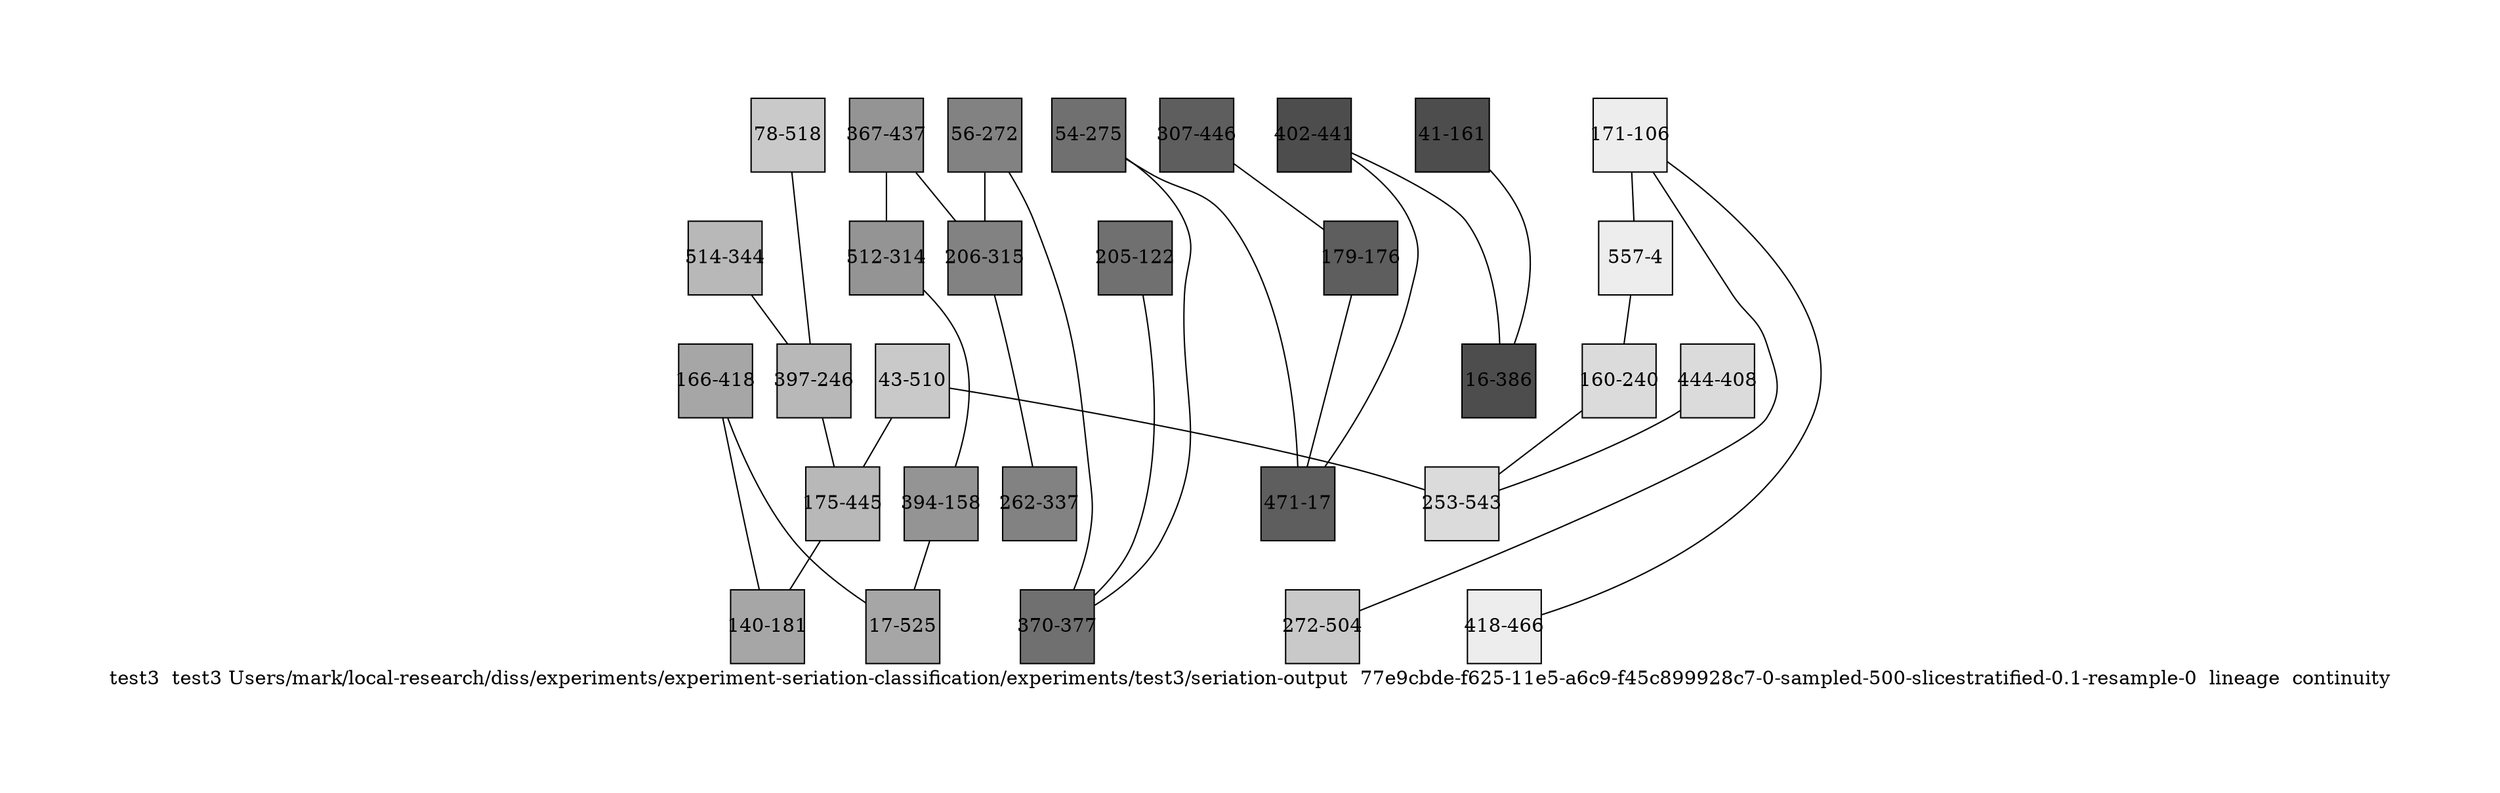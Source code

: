 strict graph "test3  test3 Users/mark/local-research/diss/experiments/experiment-seriation-classification/experiments/test3/seriation-output  77e9cbde-f625-11e5-a6c9-f45c899928c7-0-sampled-500-slicestratified-0.1-resample-0  lineage  continuity" {
labelloc=b;
ratio=auto;
pad="1.0";
label="test3  test3 Users/mark/local-research/diss/experiments/experiment-seriation-classification/experiments/test3/seriation-output  77e9cbde-f625-11e5-a6c9-f45c899928c7-0-sampled-500-slicestratified-0.1-resample-0  lineage  continuity";
node [fixedsize=true, width="0.75", shape=circle, style=filled, height="0.75"];
0 [xCoordinate="518.0", appears_in_slice=8, yCoordinate="78.0", colorscheme=x11, lineage_id=1, short_label="78-518", label="78-518", shape=square, cluster_id=1, fillcolor=grey79, id=0, size="462.491397109"];
1 [xCoordinate="106.0", appears_in_slice=10, yCoordinate="171.0", colorscheme=x11, lineage_id=1, short_label="171-106", label="171-106", shape=square, cluster_id=1, fillcolor=grey93, id=6, size="511.011699931"];
2 [xCoordinate="4.0", appears_in_slice=10, yCoordinate="557.0", colorscheme=x11, lineage_id=1, short_label="557-4", label="557-4", shape=square, cluster_id=1, fillcolor=grey93, id=2, size="516.173434274"];
3 [xCoordinate="275.0", appears_in_slice=3, yCoordinate="54.0", colorscheme=x11, lineage_id=1, short_label="54-275", label="54-275", shape=square, cluster_id=1, fillcolor=grey44, id=12, size="494.494150034"];
4 [xCoordinate="441.0", appears_in_slice=1, yCoordinate="402.0", colorscheme=x11, lineage_id=1, short_label="402-441", label="402-441", shape=square, cluster_id=1, fillcolor=grey30, id=3, size="507.914659326"];
5 [xCoordinate="418.0", appears_in_slice=6, yCoordinate="166.0", colorscheme=x11, lineage_id=1, short_label="166-418", label="166-418", shape=square, cluster_id=1, fillcolor=grey65, id=4, size="500.688231246"];
6 [xCoordinate="504.0", appears_in_slice=8, yCoordinate="272.0", colorscheme=x11, lineage_id=1, short_label="272-504", label="272-504", shape=square, cluster_id=1, fillcolor=grey79, id=5, size="502.752924983"];
7 [xCoordinate="446.0", appears_in_slice=2, yCoordinate="307.0", colorscheme=x11, lineage_id=1, short_label="307-446", label="307-446", shape=square, cluster_id=1, fillcolor=grey37, id=1, size="516.173434274"];
8 [xCoordinate="272.0", appears_in_slice=4, yCoordinate="56.0", colorscheme=x11, lineage_id=1, short_label="56-272", label="56-272", shape=square, cluster_id=1, fillcolor=grey51, id=14, size="516.173434274"];
9 [xCoordinate="437.0", appears_in_slice=5, yCoordinate="367.0", colorscheme=x11, lineage_id=1, short_label="367-437", label="367-437", shape=square, cluster_id=1, fillcolor=grey58, id=8, size="511.011699931"];
10 [xCoordinate="315.0", appears_in_slice=4, yCoordinate="206.0", colorscheme=x11, lineage_id=1, short_label="206-315", label="206-315", shape=square, cluster_id=1, fillcolor=grey51, id=9, size="507.914659326"];
11 [xCoordinate="161.0", appears_in_slice=1, yCoordinate="41.0", colorscheme=x11, lineage_id=1, short_label="41-161", label="41-161", shape=square, cluster_id=1, fillcolor=grey30, id=10, size="502.752924983"];
12 [xCoordinate="240.0", appears_in_slice=9, yCoordinate="160.0", colorscheme=x11, lineage_id=1, short_label="160-240", label="160-240", shape=square, cluster_id=1, fillcolor=grey86, id=11, size="499.655884377"];
13 [xCoordinate="314.0", appears_in_slice=5, yCoordinate="512.0", colorscheme=x11, lineage_id=1, short_label="512-314", label="512-314", shape=square, cluster_id=1, fillcolor=grey58, id=29, size="516.173434274"];
14 [xCoordinate="466.0", appears_in_slice=10, yCoordinate="418.0", colorscheme=x11, lineage_id=1, short_label="418-466", label="418-466", shape=square, cluster_id=1, fillcolor=grey93, id=13, size="516.173434274"];
15 [xCoordinate="344.0", appears_in_slice=7, yCoordinate="514.0", colorscheme=x11, lineage_id=1, short_label="514-344", label="514-344", shape=square, cluster_id=1, fillcolor=grey72, id=7, size="451.135581555"];
16 [xCoordinate="408.0", appears_in_slice=9, yCoordinate="444.0", colorscheme=x11, lineage_id=1, short_label="444-408", label="444-408", shape=square, cluster_id=1, fillcolor=grey86, id=15, size="516.173434274"];
17 [xCoordinate="246.0", appears_in_slice=7, yCoordinate="397.0", colorscheme=x11, lineage_id=1, short_label="397-246", label="397-246", shape=square, cluster_id=1, fillcolor=grey72, id=16, size="477.976600138"];
18 [xCoordinate="122.0", appears_in_slice=3, yCoordinate="205.0", colorscheme=x11, lineage_id=1, short_label="205-122", label="205-122", shape=square, cluster_id=1, fillcolor=grey44, id=17, size="514.108740537"];
19 [xCoordinate="158.0", appears_in_slice=5, yCoordinate="394.0", colorscheme=x11, lineage_id=1, short_label="394-158", label="394-158", shape=square, cluster_id=1, fillcolor=grey58, id=18, size="516.173434274"];
20 [xCoordinate="176.0", appears_in_slice=2, yCoordinate="179.0", colorscheme=x11, lineage_id=1, short_label="179-176", label="179-176", shape=square, cluster_id=1, fillcolor=grey37, id=19, size="509.979353063"];
21 [xCoordinate="525.0", appears_in_slice=6, yCoordinate="17.0", colorscheme=x11, lineage_id=1, short_label="17-525", label="17-525", shape=square, cluster_id=1, fillcolor=grey65, id=21, size="497.59119064"];
22 [xCoordinate="510.0", appears_in_slice=8, yCoordinate="43.0", colorscheme=x11, lineage_id=1, short_label="43-510", label="43-510", shape=square, cluster_id=1, fillcolor=grey79, id=22, size="421.197522368"];
23 [xCoordinate="17.0", appears_in_slice=2, yCoordinate="471.0", colorscheme=x11, lineage_id=1, short_label="471-17", label="471-17", shape=square, cluster_id=1, fillcolor=grey37, id=23, size="506.882312457"];
24 [xCoordinate="445.0", appears_in_slice=7, yCoordinate="175.0", colorscheme=x11, lineage_id=1, short_label="175-445", label="175-445", shape=square, cluster_id=1, fillcolor=grey72, id=24, size="484.170681349"];
25 [xCoordinate="386.0", appears_in_slice=1, yCoordinate="16.0", colorscheme=x11, lineage_id=1, short_label="16-386", label="16-386", shape=square, cluster_id=1, fillcolor=grey30, id=25, size="504.81761872"];
26 [xCoordinate="377.0", appears_in_slice=3, yCoordinate="370.0", colorscheme=x11, lineage_id=1, short_label="370-377", label="370-377", shape=square, cluster_id=1, fillcolor=grey44, id=26, size="507.914659326"];
27 [xCoordinate="181.0", appears_in_slice=6, yCoordinate="140.0", colorscheme=x11, lineage_id=1, short_label="140-181", label="140-181", shape=square, cluster_id=1, fillcolor=grey65, id=27, size="498.623537509"];
28 [xCoordinate="337.0", appears_in_slice=4, yCoordinate="262.0", colorscheme=x11, lineage_id=1, short_label="262-337", label="262-337", shape=square, cluster_id=1, fillcolor=grey51, id=28, size="500.688231246"];
29 [xCoordinate="543.0", appears_in_slice=9, yCoordinate="253.0", colorscheme=x11, lineage_id=1, short_label="253-543", label="253-543", shape=square, cluster_id=1, fillcolor=grey86, id=20, size="511.011699931"];
0 -- 17  [inverseweight="3.94057966149", weight="0.25376977143"];
1 -- 2  [inverseweight="9.83913135204", weight="0.101634988316"];
1 -- 14  [inverseweight="9.84475502612", weight="0.101576930797"];
1 -- 6  [inverseweight="2.88904835645", weight="0.346134739409"];
2 -- 12  [inverseweight="6.30242472392", weight="0.158669090676"];
3 -- 26  [inverseweight="14.4935773906", weight="0.0689960782661"];
3 -- 23  [inverseweight="4.59509266904", weight="0.217623467474"];
4 -- 25  [inverseweight="11.8922801343", weight="0.0840881638096"];
4 -- 23  [inverseweight="6.1454542984", weight="0.162721900033"];
5 -- 27  [inverseweight="9.23870374733", weight="0.10824029294"];
5 -- 21  [inverseweight="7.0368611987", weight="0.142108814109"];
7 -- 20  [inverseweight="12.5826944024", weight="0.0794742340569"];
8 -- 26  [inverseweight="4.65531758064", weight="0.214808116241"];
8 -- 10  [inverseweight="12.6574772298", weight="0.0790046848863"];
9 -- 10  [inverseweight="5.49607987938", weight="0.181947865014"];
9 -- 13  [inverseweight="13.702023301", weight="0.0729819223066"];
10 -- 28  [inverseweight="8.46643786068", weight="0.118113428157"];
11 -- 25  [inverseweight="13.5553438155", weight="0.0737716441288"];
12 -- 29  [inverseweight="7.39545996684", weight="0.135218093869"];
13 -- 19  [inverseweight="12.3016957826", weight="0.0812896057316"];
15 -- 17  [inverseweight="14.2237927808", weight="0.0703047362551"];
16 -- 29  [inverseweight="13.265027614", weight="0.0753861981367"];
17 -- 24  [inverseweight="7.02525806405", weight="0.142343525445"];
18 -- 26  [inverseweight="16.5061601404", weight="0.0605834422721"];
19 -- 21  [inverseweight="4.46864325808", weight="0.223781569091"];
20 -- 23  [inverseweight="12.254897223", weight="0.081600031547"];
22 -- 24  [inverseweight="3.09088819527", weight="0.323531598953"];
22 -- 29  [inverseweight="4.06497267046", weight="0.246004113943"];
24 -- 27  [inverseweight="5.08204053769", weight="0.196771354456"];
}
